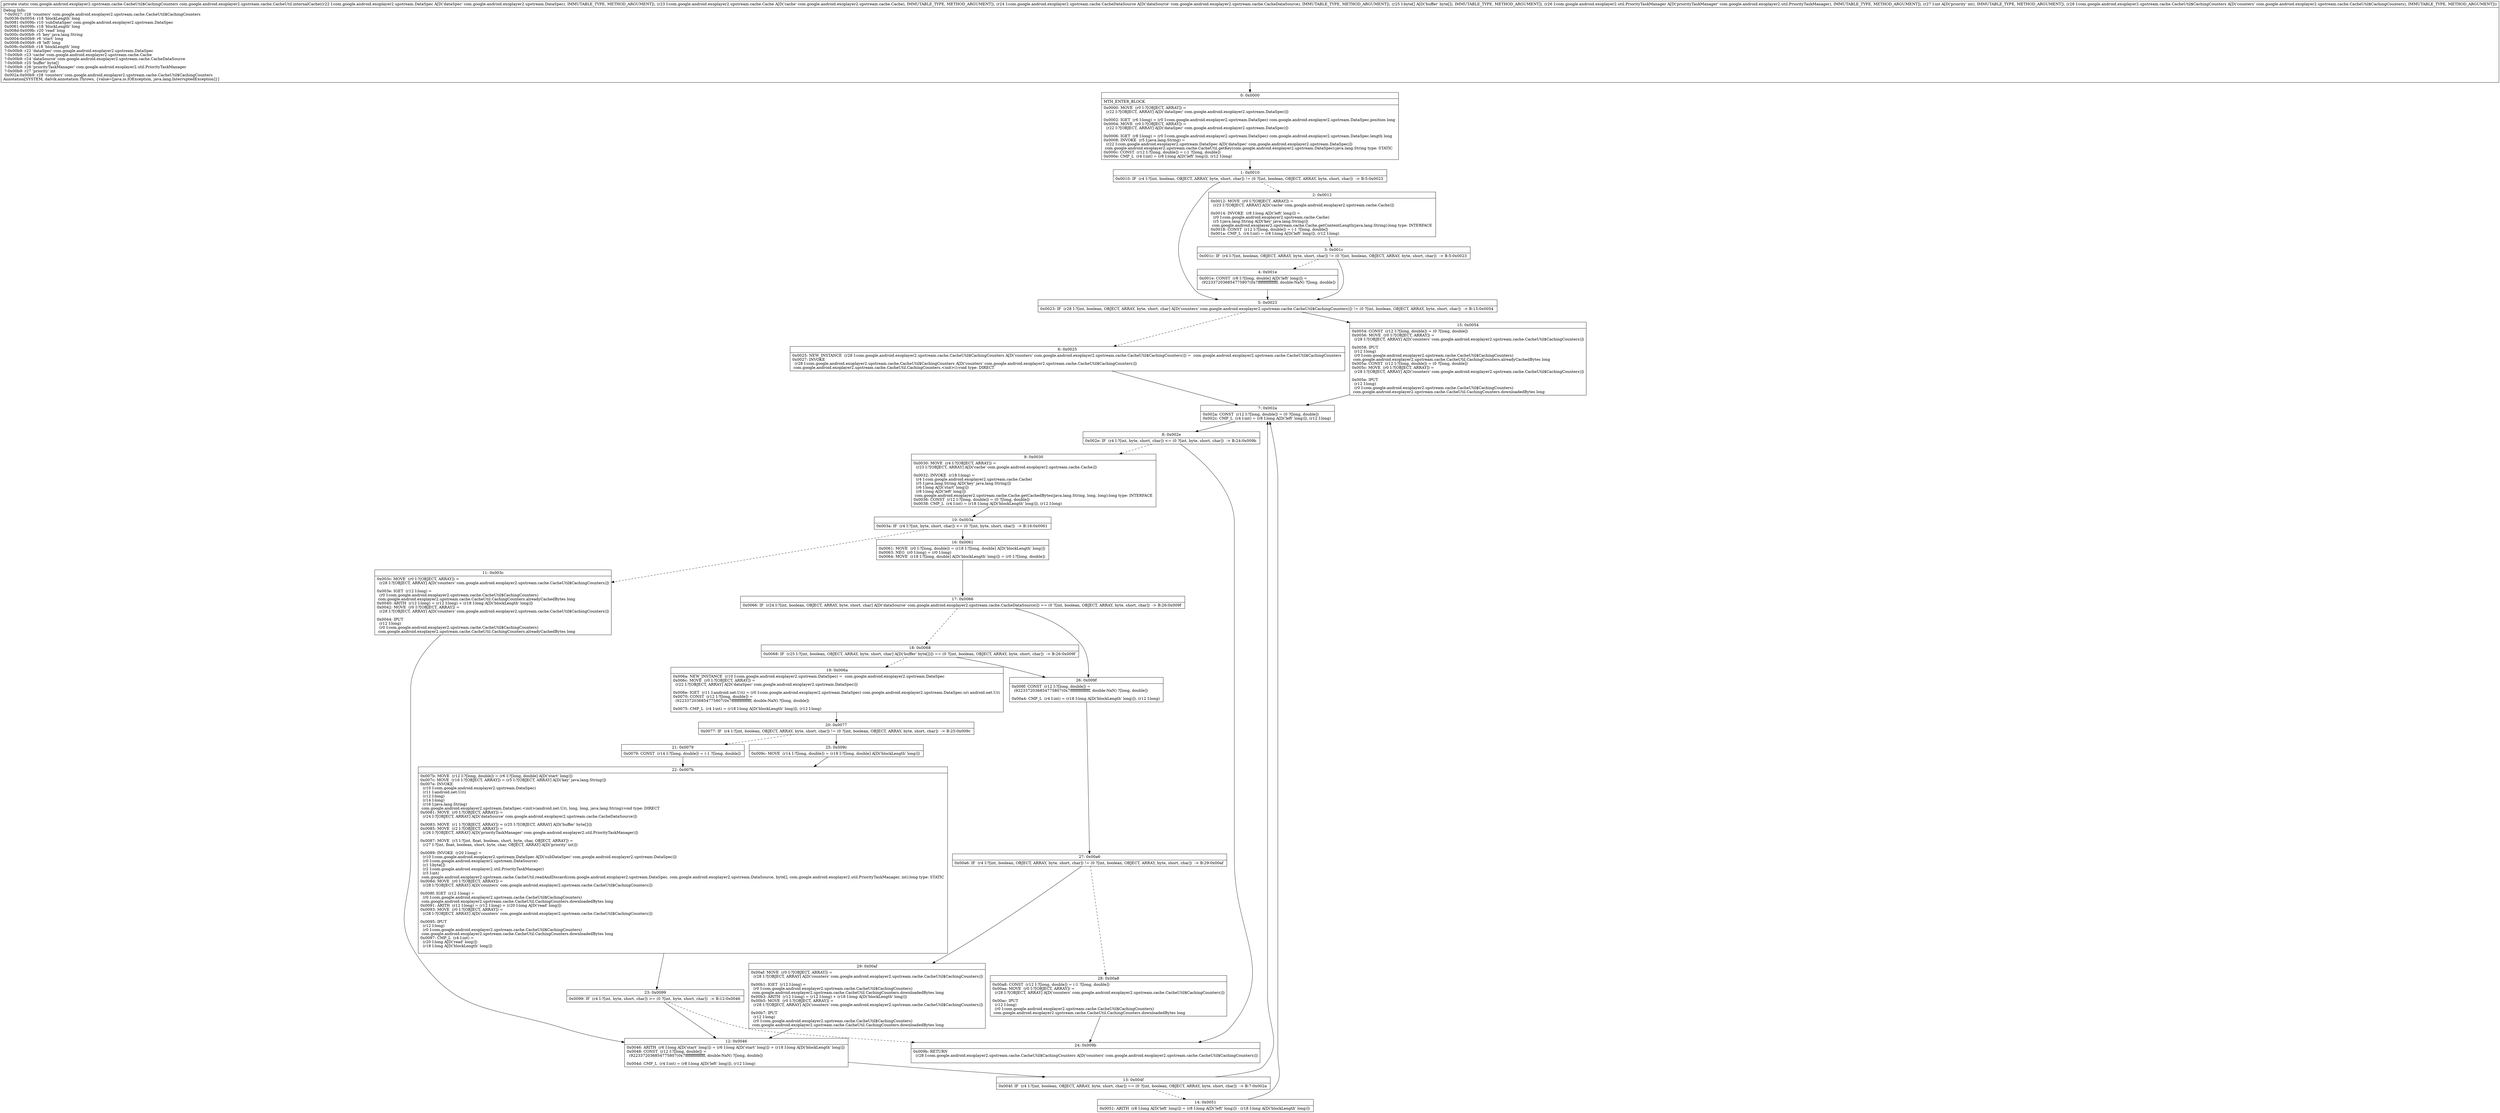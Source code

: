 digraph "CFG forcom.google.android.exoplayer2.upstream.cache.CacheUtil.internalCache(Lcom\/google\/android\/exoplayer2\/upstream\/DataSpec;Lcom\/google\/android\/exoplayer2\/upstream\/cache\/Cache;Lcom\/google\/android\/exoplayer2\/upstream\/cache\/CacheDataSource;[BLcom\/google\/android\/exoplayer2\/util\/PriorityTaskManager;ILcom\/google\/android\/exoplayer2\/upstream\/cache\/CacheUtil$CachingCounters;)Lcom\/google\/android\/exoplayer2\/upstream\/cache\/CacheUtil$CachingCounters;" {
Node_0 [shape=record,label="{0\:\ 0x0000|MTH_ENTER_BLOCK\l|0x0000: MOVE  (r0 I:?[OBJECT, ARRAY]) = \l  (r22 I:?[OBJECT, ARRAY] A[D('dataSpec' com.google.android.exoplayer2.upstream.DataSpec)])\l \l0x0002: IGET  (r6 I:long) = (r0 I:com.google.android.exoplayer2.upstream.DataSpec) com.google.android.exoplayer2.upstream.DataSpec.position long \l0x0004: MOVE  (r0 I:?[OBJECT, ARRAY]) = \l  (r22 I:?[OBJECT, ARRAY] A[D('dataSpec' com.google.android.exoplayer2.upstream.DataSpec)])\l \l0x0006: IGET  (r8 I:long) = (r0 I:com.google.android.exoplayer2.upstream.DataSpec) com.google.android.exoplayer2.upstream.DataSpec.length long \l0x0008: INVOKE  (r5 I:java.lang.String) = \l  (r22 I:com.google.android.exoplayer2.upstream.DataSpec A[D('dataSpec' com.google.android.exoplayer2.upstream.DataSpec)])\l com.google.android.exoplayer2.upstream.cache.CacheUtil.getKey(com.google.android.exoplayer2.upstream.DataSpec):java.lang.String type: STATIC \l0x000c: CONST  (r12 I:?[long, double]) = (\-1 ?[long, double]) \l0x000e: CMP_L  (r4 I:int) = (r8 I:long A[D('left' long)]), (r12 I:long) \l}"];
Node_1 [shape=record,label="{1\:\ 0x0010|0x0010: IF  (r4 I:?[int, boolean, OBJECT, ARRAY, byte, short, char]) != (0 ?[int, boolean, OBJECT, ARRAY, byte, short, char])  \-\> B:5:0x0023 \l}"];
Node_2 [shape=record,label="{2\:\ 0x0012|0x0012: MOVE  (r0 I:?[OBJECT, ARRAY]) = \l  (r23 I:?[OBJECT, ARRAY] A[D('cache' com.google.android.exoplayer2.upstream.cache.Cache)])\l \l0x0014: INVOKE  (r8 I:long A[D('left' long)]) = \l  (r0 I:com.google.android.exoplayer2.upstream.cache.Cache)\l  (r5 I:java.lang.String A[D('key' java.lang.String)])\l com.google.android.exoplayer2.upstream.cache.Cache.getContentLength(java.lang.String):long type: INTERFACE \l0x0018: CONST  (r12 I:?[long, double]) = (\-1 ?[long, double]) \l0x001a: CMP_L  (r4 I:int) = (r8 I:long A[D('left' long)]), (r12 I:long) \l}"];
Node_3 [shape=record,label="{3\:\ 0x001c|0x001c: IF  (r4 I:?[int, boolean, OBJECT, ARRAY, byte, short, char]) != (0 ?[int, boolean, OBJECT, ARRAY, byte, short, char])  \-\> B:5:0x0023 \l}"];
Node_4 [shape=record,label="{4\:\ 0x001e|0x001e: CONST  (r8 I:?[long, double] A[D('left' long)]) = \l  (9223372036854775807(0x7fffffffffffffff, double:NaN) ?[long, double])\l \l}"];
Node_5 [shape=record,label="{5\:\ 0x0023|0x0023: IF  (r28 I:?[int, boolean, OBJECT, ARRAY, byte, short, char] A[D('counters' com.google.android.exoplayer2.upstream.cache.CacheUtil$CachingCounters)]) != (0 ?[int, boolean, OBJECT, ARRAY, byte, short, char])  \-\> B:15:0x0054 \l}"];
Node_6 [shape=record,label="{6\:\ 0x0025|0x0025: NEW_INSTANCE  (r28 I:com.google.android.exoplayer2.upstream.cache.CacheUtil$CachingCounters A[D('counters' com.google.android.exoplayer2.upstream.cache.CacheUtil$CachingCounters)]) =  com.google.android.exoplayer2.upstream.cache.CacheUtil$CachingCounters \l0x0027: INVOKE  \l  (r28 I:com.google.android.exoplayer2.upstream.cache.CacheUtil$CachingCounters A[D('counters' com.google.android.exoplayer2.upstream.cache.CacheUtil$CachingCounters)])\l com.google.android.exoplayer2.upstream.cache.CacheUtil.CachingCounters.\<init\>():void type: DIRECT \l}"];
Node_7 [shape=record,label="{7\:\ 0x002a|0x002a: CONST  (r12 I:?[long, double]) = (0 ?[long, double]) \l0x002c: CMP_L  (r4 I:int) = (r8 I:long A[D('left' long)]), (r12 I:long) \l}"];
Node_8 [shape=record,label="{8\:\ 0x002e|0x002e: IF  (r4 I:?[int, byte, short, char]) \<= (0 ?[int, byte, short, char])  \-\> B:24:0x009b \l}"];
Node_9 [shape=record,label="{9\:\ 0x0030|0x0030: MOVE  (r4 I:?[OBJECT, ARRAY]) = \l  (r23 I:?[OBJECT, ARRAY] A[D('cache' com.google.android.exoplayer2.upstream.cache.Cache)])\l \l0x0032: INVOKE  (r18 I:long) = \l  (r4 I:com.google.android.exoplayer2.upstream.cache.Cache)\l  (r5 I:java.lang.String A[D('key' java.lang.String)])\l  (r6 I:long A[D('start' long)])\l  (r8 I:long A[D('left' long)])\l com.google.android.exoplayer2.upstream.cache.Cache.getCachedBytes(java.lang.String, long, long):long type: INTERFACE \l0x0036: CONST  (r12 I:?[long, double]) = (0 ?[long, double]) \l0x0038: CMP_L  (r4 I:int) = (r18 I:long A[D('blockLength' long)]), (r12 I:long) \l}"];
Node_10 [shape=record,label="{10\:\ 0x003a|0x003a: IF  (r4 I:?[int, byte, short, char]) \<= (0 ?[int, byte, short, char])  \-\> B:16:0x0061 \l}"];
Node_11 [shape=record,label="{11\:\ 0x003c|0x003c: MOVE  (r0 I:?[OBJECT, ARRAY]) = \l  (r28 I:?[OBJECT, ARRAY] A[D('counters' com.google.android.exoplayer2.upstream.cache.CacheUtil$CachingCounters)])\l \l0x003e: IGET  (r12 I:long) = \l  (r0 I:com.google.android.exoplayer2.upstream.cache.CacheUtil$CachingCounters)\l com.google.android.exoplayer2.upstream.cache.CacheUtil.CachingCounters.alreadyCachedBytes long \l0x0040: ARITH  (r12 I:long) = (r12 I:long) + (r18 I:long A[D('blockLength' long)]) \l0x0042: MOVE  (r0 I:?[OBJECT, ARRAY]) = \l  (r28 I:?[OBJECT, ARRAY] A[D('counters' com.google.android.exoplayer2.upstream.cache.CacheUtil$CachingCounters)])\l \l0x0044: IPUT  \l  (r12 I:long)\l  (r0 I:com.google.android.exoplayer2.upstream.cache.CacheUtil$CachingCounters)\l com.google.android.exoplayer2.upstream.cache.CacheUtil.CachingCounters.alreadyCachedBytes long \l}"];
Node_12 [shape=record,label="{12\:\ 0x0046|0x0046: ARITH  (r6 I:long A[D('start' long)]) = (r6 I:long A[D('start' long)]) + (r18 I:long A[D('blockLength' long)]) \l0x0048: CONST  (r12 I:?[long, double]) = \l  (9223372036854775807(0x7fffffffffffffff, double:NaN) ?[long, double])\l \l0x004d: CMP_L  (r4 I:int) = (r8 I:long A[D('left' long)]), (r12 I:long) \l}"];
Node_13 [shape=record,label="{13\:\ 0x004f|0x004f: IF  (r4 I:?[int, boolean, OBJECT, ARRAY, byte, short, char]) == (0 ?[int, boolean, OBJECT, ARRAY, byte, short, char])  \-\> B:7:0x002a \l}"];
Node_14 [shape=record,label="{14\:\ 0x0051|0x0051: ARITH  (r8 I:long A[D('left' long)]) = (r8 I:long A[D('left' long)]) \- (r18 I:long A[D('blockLength' long)]) \l}"];
Node_15 [shape=record,label="{15\:\ 0x0054|0x0054: CONST  (r12 I:?[long, double]) = (0 ?[long, double]) \l0x0056: MOVE  (r0 I:?[OBJECT, ARRAY]) = \l  (r28 I:?[OBJECT, ARRAY] A[D('counters' com.google.android.exoplayer2.upstream.cache.CacheUtil$CachingCounters)])\l \l0x0058: IPUT  \l  (r12 I:long)\l  (r0 I:com.google.android.exoplayer2.upstream.cache.CacheUtil$CachingCounters)\l com.google.android.exoplayer2.upstream.cache.CacheUtil.CachingCounters.alreadyCachedBytes long \l0x005a: CONST  (r12 I:?[long, double]) = (0 ?[long, double]) \l0x005c: MOVE  (r0 I:?[OBJECT, ARRAY]) = \l  (r28 I:?[OBJECT, ARRAY] A[D('counters' com.google.android.exoplayer2.upstream.cache.CacheUtil$CachingCounters)])\l \l0x005e: IPUT  \l  (r12 I:long)\l  (r0 I:com.google.android.exoplayer2.upstream.cache.CacheUtil$CachingCounters)\l com.google.android.exoplayer2.upstream.cache.CacheUtil.CachingCounters.downloadedBytes long \l}"];
Node_16 [shape=record,label="{16\:\ 0x0061|0x0061: MOVE  (r0 I:?[long, double]) = (r18 I:?[long, double] A[D('blockLength' long)]) \l0x0063: NEG  (r0 I:long) = (r0 I:long) \l0x0064: MOVE  (r18 I:?[long, double] A[D('blockLength' long)]) = (r0 I:?[long, double]) \l}"];
Node_17 [shape=record,label="{17\:\ 0x0066|0x0066: IF  (r24 I:?[int, boolean, OBJECT, ARRAY, byte, short, char] A[D('dataSource' com.google.android.exoplayer2.upstream.cache.CacheDataSource)]) == (0 ?[int, boolean, OBJECT, ARRAY, byte, short, char])  \-\> B:26:0x009f \l}"];
Node_18 [shape=record,label="{18\:\ 0x0068|0x0068: IF  (r25 I:?[int, boolean, OBJECT, ARRAY, byte, short, char] A[D('buffer' byte[])]) == (0 ?[int, boolean, OBJECT, ARRAY, byte, short, char])  \-\> B:26:0x009f \l}"];
Node_19 [shape=record,label="{19\:\ 0x006a|0x006a: NEW_INSTANCE  (r10 I:com.google.android.exoplayer2.upstream.DataSpec) =  com.google.android.exoplayer2.upstream.DataSpec \l0x006c: MOVE  (r0 I:?[OBJECT, ARRAY]) = \l  (r22 I:?[OBJECT, ARRAY] A[D('dataSpec' com.google.android.exoplayer2.upstream.DataSpec)])\l \l0x006e: IGET  (r11 I:android.net.Uri) = (r0 I:com.google.android.exoplayer2.upstream.DataSpec) com.google.android.exoplayer2.upstream.DataSpec.uri android.net.Uri \l0x0070: CONST  (r12 I:?[long, double]) = \l  (9223372036854775807(0x7fffffffffffffff, double:NaN) ?[long, double])\l \l0x0075: CMP_L  (r4 I:int) = (r18 I:long A[D('blockLength' long)]), (r12 I:long) \l}"];
Node_20 [shape=record,label="{20\:\ 0x0077|0x0077: IF  (r4 I:?[int, boolean, OBJECT, ARRAY, byte, short, char]) != (0 ?[int, boolean, OBJECT, ARRAY, byte, short, char])  \-\> B:25:0x009c \l}"];
Node_21 [shape=record,label="{21\:\ 0x0079|0x0079: CONST  (r14 I:?[long, double]) = (\-1 ?[long, double]) \l}"];
Node_22 [shape=record,label="{22\:\ 0x007b|0x007b: MOVE  (r12 I:?[long, double]) = (r6 I:?[long, double] A[D('start' long)]) \l0x007c: MOVE  (r16 I:?[OBJECT, ARRAY]) = (r5 I:?[OBJECT, ARRAY] A[D('key' java.lang.String)]) \l0x007e: INVOKE  \l  (r10 I:com.google.android.exoplayer2.upstream.DataSpec)\l  (r11 I:android.net.Uri)\l  (r12 I:long)\l  (r14 I:long)\l  (r16 I:java.lang.String)\l com.google.android.exoplayer2.upstream.DataSpec.\<init\>(android.net.Uri, long, long, java.lang.String):void type: DIRECT \l0x0081: MOVE  (r0 I:?[OBJECT, ARRAY]) = \l  (r24 I:?[OBJECT, ARRAY] A[D('dataSource' com.google.android.exoplayer2.upstream.cache.CacheDataSource)])\l \l0x0083: MOVE  (r1 I:?[OBJECT, ARRAY]) = (r25 I:?[OBJECT, ARRAY] A[D('buffer' byte[])]) \l0x0085: MOVE  (r2 I:?[OBJECT, ARRAY]) = \l  (r26 I:?[OBJECT, ARRAY] A[D('priorityTaskManager' com.google.android.exoplayer2.util.PriorityTaskManager)])\l \l0x0087: MOVE  (r3 I:?[int, float, boolean, short, byte, char, OBJECT, ARRAY]) = \l  (r27 I:?[int, float, boolean, short, byte, char, OBJECT, ARRAY] A[D('priority' int)])\l \l0x0089: INVOKE  (r20 I:long) = \l  (r10 I:com.google.android.exoplayer2.upstream.DataSpec A[D('subDataSpec' com.google.android.exoplayer2.upstream.DataSpec)])\l  (r0 I:com.google.android.exoplayer2.upstream.DataSource)\l  (r1 I:byte[])\l  (r2 I:com.google.android.exoplayer2.util.PriorityTaskManager)\l  (r3 I:int)\l com.google.android.exoplayer2.upstream.cache.CacheUtil.readAndDiscard(com.google.android.exoplayer2.upstream.DataSpec, com.google.android.exoplayer2.upstream.DataSource, byte[], com.google.android.exoplayer2.util.PriorityTaskManager, int):long type: STATIC \l0x008d: MOVE  (r0 I:?[OBJECT, ARRAY]) = \l  (r28 I:?[OBJECT, ARRAY] A[D('counters' com.google.android.exoplayer2.upstream.cache.CacheUtil$CachingCounters)])\l \l0x008f: IGET  (r12 I:long) = \l  (r0 I:com.google.android.exoplayer2.upstream.cache.CacheUtil$CachingCounters)\l com.google.android.exoplayer2.upstream.cache.CacheUtil.CachingCounters.downloadedBytes long \l0x0091: ARITH  (r12 I:long) = (r12 I:long) + (r20 I:long A[D('read' long)]) \l0x0093: MOVE  (r0 I:?[OBJECT, ARRAY]) = \l  (r28 I:?[OBJECT, ARRAY] A[D('counters' com.google.android.exoplayer2.upstream.cache.CacheUtil$CachingCounters)])\l \l0x0095: IPUT  \l  (r12 I:long)\l  (r0 I:com.google.android.exoplayer2.upstream.cache.CacheUtil$CachingCounters)\l com.google.android.exoplayer2.upstream.cache.CacheUtil.CachingCounters.downloadedBytes long \l0x0097: CMP_L  (r4 I:int) = \l  (r20 I:long A[D('read' long)])\l  (r18 I:long A[D('blockLength' long)])\l \l}"];
Node_23 [shape=record,label="{23\:\ 0x0099|0x0099: IF  (r4 I:?[int, byte, short, char]) \>= (0 ?[int, byte, short, char])  \-\> B:12:0x0046 \l}"];
Node_24 [shape=record,label="{24\:\ 0x009b|0x009b: RETURN  \l  (r28 I:com.google.android.exoplayer2.upstream.cache.CacheUtil$CachingCounters A[D('counters' com.google.android.exoplayer2.upstream.cache.CacheUtil$CachingCounters)])\l \l}"];
Node_25 [shape=record,label="{25\:\ 0x009c|0x009c: MOVE  (r14 I:?[long, double]) = (r18 I:?[long, double] A[D('blockLength' long)]) \l}"];
Node_26 [shape=record,label="{26\:\ 0x009f|0x009f: CONST  (r12 I:?[long, double]) = \l  (9223372036854775807(0x7fffffffffffffff, double:NaN) ?[long, double])\l \l0x00a4: CMP_L  (r4 I:int) = (r18 I:long A[D('blockLength' long)]), (r12 I:long) \l}"];
Node_27 [shape=record,label="{27\:\ 0x00a6|0x00a6: IF  (r4 I:?[int, boolean, OBJECT, ARRAY, byte, short, char]) != (0 ?[int, boolean, OBJECT, ARRAY, byte, short, char])  \-\> B:29:0x00af \l}"];
Node_28 [shape=record,label="{28\:\ 0x00a8|0x00a8: CONST  (r12 I:?[long, double]) = (\-1 ?[long, double]) \l0x00aa: MOVE  (r0 I:?[OBJECT, ARRAY]) = \l  (r28 I:?[OBJECT, ARRAY] A[D('counters' com.google.android.exoplayer2.upstream.cache.CacheUtil$CachingCounters)])\l \l0x00ac: IPUT  \l  (r12 I:long)\l  (r0 I:com.google.android.exoplayer2.upstream.cache.CacheUtil$CachingCounters)\l com.google.android.exoplayer2.upstream.cache.CacheUtil.CachingCounters.downloadedBytes long \l}"];
Node_29 [shape=record,label="{29\:\ 0x00af|0x00af: MOVE  (r0 I:?[OBJECT, ARRAY]) = \l  (r28 I:?[OBJECT, ARRAY] A[D('counters' com.google.android.exoplayer2.upstream.cache.CacheUtil$CachingCounters)])\l \l0x00b1: IGET  (r12 I:long) = \l  (r0 I:com.google.android.exoplayer2.upstream.cache.CacheUtil$CachingCounters)\l com.google.android.exoplayer2.upstream.cache.CacheUtil.CachingCounters.downloadedBytes long \l0x00b3: ARITH  (r12 I:long) = (r12 I:long) + (r18 I:long A[D('blockLength' long)]) \l0x00b5: MOVE  (r0 I:?[OBJECT, ARRAY]) = \l  (r28 I:?[OBJECT, ARRAY] A[D('counters' com.google.android.exoplayer2.upstream.cache.CacheUtil$CachingCounters)])\l \l0x00b7: IPUT  \l  (r12 I:long)\l  (r0 I:com.google.android.exoplayer2.upstream.cache.CacheUtil$CachingCounters)\l com.google.android.exoplayer2.upstream.cache.CacheUtil.CachingCounters.downloadedBytes long \l}"];
MethodNode[shape=record,label="{private static com.google.android.exoplayer2.upstream.cache.CacheUtil$CachingCounters com.google.android.exoplayer2.upstream.cache.CacheUtil.internalCache((r22 I:com.google.android.exoplayer2.upstream.DataSpec A[D('dataSpec' com.google.android.exoplayer2.upstream.DataSpec), IMMUTABLE_TYPE, METHOD_ARGUMENT]), (r23 I:com.google.android.exoplayer2.upstream.cache.Cache A[D('cache' com.google.android.exoplayer2.upstream.cache.Cache), IMMUTABLE_TYPE, METHOD_ARGUMENT]), (r24 I:com.google.android.exoplayer2.upstream.cache.CacheDataSource A[D('dataSource' com.google.android.exoplayer2.upstream.cache.CacheDataSource), IMMUTABLE_TYPE, METHOD_ARGUMENT]), (r25 I:byte[] A[D('buffer' byte[]), IMMUTABLE_TYPE, METHOD_ARGUMENT]), (r26 I:com.google.android.exoplayer2.util.PriorityTaskManager A[D('priorityTaskManager' com.google.android.exoplayer2.util.PriorityTaskManager), IMMUTABLE_TYPE, METHOD_ARGUMENT]), (r27 I:int A[D('priority' int), IMMUTABLE_TYPE, METHOD_ARGUMENT]), (r28 I:com.google.android.exoplayer2.upstream.cache.CacheUtil$CachingCounters A[D('counters' com.google.android.exoplayer2.upstream.cache.CacheUtil$CachingCounters), IMMUTABLE_TYPE, METHOD_ARGUMENT]))  | Debug Info:\l  ?\-0x0027: r28 'counters' com.google.android.exoplayer2.upstream.cache.CacheUtil$CachingCounters\l  0x0036\-0x0054: r18 'blockLength' long\l  0x0081\-0x009b: r10 'subDataSpec' com.google.android.exoplayer2.upstream.DataSpec\l  0x0061\-0x009b: r18 'blockLength' long\l  0x008d\-0x009b: r20 'read' long\l  0x000c\-0x00b9: r5 'key' java.lang.String\l  0x0004\-0x00b9: r6 'start' long\l  0x0008\-0x00b9: r8 'left' long\l  0x009c\-0x00b9: r18 'blockLength' long\l  ?\-0x00b9: r22 'dataSpec' com.google.android.exoplayer2.upstream.DataSpec\l  ?\-0x00b9: r23 'cache' com.google.android.exoplayer2.upstream.cache.Cache\l  ?\-0x00b9: r24 'dataSource' com.google.android.exoplayer2.upstream.cache.CacheDataSource\l  ?\-0x00b9: r25 'buffer' byte[]\l  ?\-0x00b9: r26 'priorityTaskManager' com.google.android.exoplayer2.util.PriorityTaskManager\l  ?\-0x00b9: r27 'priority' int\l  0x002a\-0x00b9: r28 'counters' com.google.android.exoplayer2.upstream.cache.CacheUtil$CachingCounters\lAnnotation[SYSTEM, dalvik.annotation.Throws, \{value=[java.io.IOException, java.lang.InterruptedException]\}]\l}"];
MethodNode -> Node_0;
Node_0 -> Node_1;
Node_1 -> Node_2[style=dashed];
Node_1 -> Node_5;
Node_2 -> Node_3;
Node_3 -> Node_4[style=dashed];
Node_3 -> Node_5;
Node_4 -> Node_5;
Node_5 -> Node_6[style=dashed];
Node_5 -> Node_15;
Node_6 -> Node_7;
Node_7 -> Node_8;
Node_8 -> Node_9[style=dashed];
Node_8 -> Node_24;
Node_9 -> Node_10;
Node_10 -> Node_11[style=dashed];
Node_10 -> Node_16;
Node_11 -> Node_12;
Node_12 -> Node_13;
Node_13 -> Node_7;
Node_13 -> Node_14[style=dashed];
Node_14 -> Node_7;
Node_15 -> Node_7;
Node_16 -> Node_17;
Node_17 -> Node_18[style=dashed];
Node_17 -> Node_26;
Node_18 -> Node_19[style=dashed];
Node_18 -> Node_26;
Node_19 -> Node_20;
Node_20 -> Node_21[style=dashed];
Node_20 -> Node_25;
Node_21 -> Node_22;
Node_22 -> Node_23;
Node_23 -> Node_12;
Node_23 -> Node_24[style=dashed];
Node_25 -> Node_22;
Node_26 -> Node_27;
Node_27 -> Node_28[style=dashed];
Node_27 -> Node_29;
Node_28 -> Node_24;
Node_29 -> Node_12;
}

